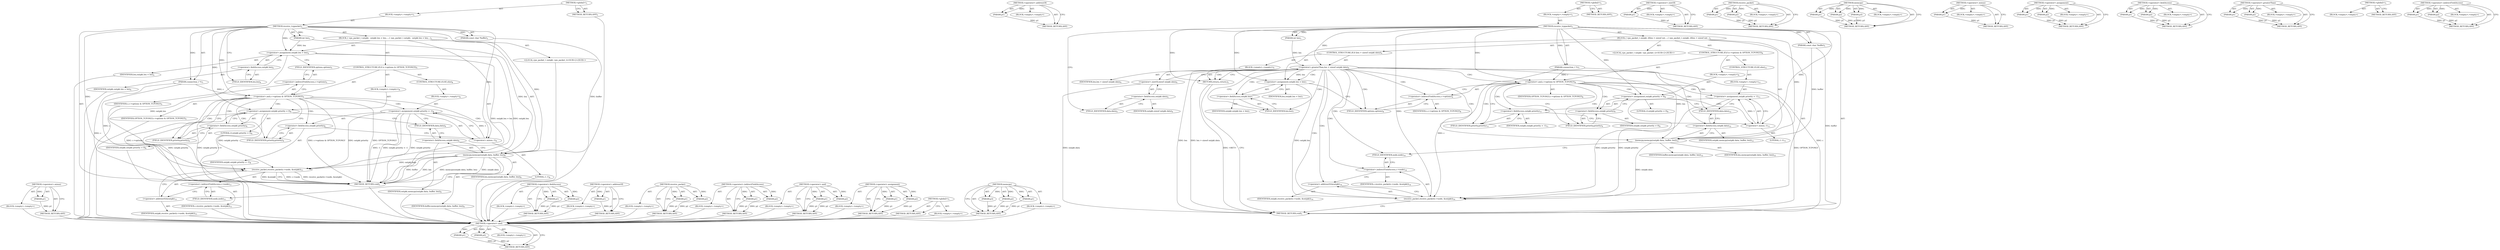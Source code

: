 digraph "&lt;operator&gt;.indirectFieldAccess" {
vulnerable_94 [label=<(METHOD,&lt;operator&gt;.minus)>];
vulnerable_95 [label=<(PARAM,p1)>];
vulnerable_96 [label=<(BLOCK,&lt;empty&gt;,&lt;empty&gt;)>];
vulnerable_97 [label=<(METHOD_RETURN,ANY)>];
vulnerable_6 [label=<(METHOD,&lt;global&gt;)<SUB>1</SUB>>];
vulnerable_7 [label=<(BLOCK,&lt;empty&gt;,&lt;empty&gt;)<SUB>1</SUB>>];
vulnerable_8 [label=<(METHOD,receive_tcppacket)<SUB>1</SUB>>];
vulnerable_9 [label=<(PARAM,connection_t *c)<SUB>1</SUB>>];
vulnerable_10 [label=<(PARAM,const char *buffer)<SUB>1</SUB>>];
vulnerable_11 [label=<(PARAM,int len)<SUB>1</SUB>>];
vulnerable_12 [label=<(BLOCK,{
 	vpn_packet_t outpkt;
 
 	outpkt.len = len;
...,{
 	vpn_packet_t outpkt;
 
 	outpkt.len = len;
...)<SUB>1</SUB>>];
vulnerable_13 [label="<(LOCAL,vpn_packet_t outpkt: vpn_packet_t)<SUB>2</SUB>>"];
vulnerable_14 [label=<(&lt;operator&gt;.assignment,outpkt.len = len)<SUB>4</SUB>>];
vulnerable_15 [label=<(&lt;operator&gt;.fieldAccess,outpkt.len)<SUB>4</SUB>>];
vulnerable_16 [label=<(IDENTIFIER,outpkt,outpkt.len = len)<SUB>4</SUB>>];
vulnerable_17 [label=<(FIELD_IDENTIFIER,len,len)<SUB>4</SUB>>];
vulnerable_18 [label=<(IDENTIFIER,len,outpkt.len = len)<SUB>4</SUB>>];
vulnerable_19 [label=<(CONTROL_STRUCTURE,IF,if (c-&gt;options &amp; OPTION_TCPONLY))<SUB>5</SUB>>];
vulnerable_20 [label=<(&lt;operator&gt;.and,c-&gt;options &amp; OPTION_TCPONLY)<SUB>5</SUB>>];
vulnerable_21 [label=<(&lt;operator&gt;.indirectFieldAccess,c-&gt;options)<SUB>5</SUB>>];
vulnerable_22 [label=<(IDENTIFIER,c,c-&gt;options &amp; OPTION_TCPONLY)<SUB>5</SUB>>];
vulnerable_23 [label=<(FIELD_IDENTIFIER,options,options)<SUB>5</SUB>>];
vulnerable_24 [label=<(IDENTIFIER,OPTION_TCPONLY,c-&gt;options &amp; OPTION_TCPONLY)<SUB>5</SUB>>];
vulnerable_25 [label=<(BLOCK,&lt;empty&gt;,&lt;empty&gt;)<SUB>6</SUB>>];
vulnerable_26 [label=<(&lt;operator&gt;.assignment,outpkt.priority = 0)<SUB>6</SUB>>];
vulnerable_27 [label=<(&lt;operator&gt;.fieldAccess,outpkt.priority)<SUB>6</SUB>>];
vulnerable_28 [label=<(IDENTIFIER,outpkt,outpkt.priority = 0)<SUB>6</SUB>>];
vulnerable_29 [label=<(FIELD_IDENTIFIER,priority,priority)<SUB>6</SUB>>];
vulnerable_30 [label=<(LITERAL,0,outpkt.priority = 0)<SUB>6</SUB>>];
vulnerable_31 [label=<(CONTROL_STRUCTURE,ELSE,else)<SUB>8</SUB>>];
vulnerable_32 [label=<(BLOCK,&lt;empty&gt;,&lt;empty&gt;)<SUB>8</SUB>>];
vulnerable_33 [label=<(&lt;operator&gt;.assignment,outpkt.priority = -1)<SUB>8</SUB>>];
vulnerable_34 [label=<(&lt;operator&gt;.fieldAccess,outpkt.priority)<SUB>8</SUB>>];
vulnerable_35 [label=<(IDENTIFIER,outpkt,outpkt.priority = -1)<SUB>8</SUB>>];
vulnerable_36 [label=<(FIELD_IDENTIFIER,priority,priority)<SUB>8</SUB>>];
vulnerable_37 [label=<(&lt;operator&gt;.minus,-1)<SUB>8</SUB>>];
vulnerable_38 [label=<(LITERAL,1,-1)<SUB>8</SUB>>];
vulnerable_39 [label=<(memcpy,memcpy(outpkt.data, buffer, len))<SUB>9</SUB>>];
vulnerable_40 [label=<(&lt;operator&gt;.fieldAccess,outpkt.data)<SUB>9</SUB>>];
vulnerable_41 [label=<(IDENTIFIER,outpkt,memcpy(outpkt.data, buffer, len))<SUB>9</SUB>>];
vulnerable_42 [label=<(FIELD_IDENTIFIER,data,data)<SUB>9</SUB>>];
vulnerable_43 [label=<(IDENTIFIER,buffer,memcpy(outpkt.data, buffer, len))<SUB>9</SUB>>];
vulnerable_44 [label=<(IDENTIFIER,len,memcpy(outpkt.data, buffer, len))<SUB>9</SUB>>];
vulnerable_45 [label=<(receive_packet,receive_packet(c-&gt;node, &amp;outpkt))<SUB>11</SUB>>];
vulnerable_46 [label=<(&lt;operator&gt;.indirectFieldAccess,c-&gt;node)<SUB>11</SUB>>];
vulnerable_47 [label=<(IDENTIFIER,c,receive_packet(c-&gt;node, &amp;outpkt))<SUB>11</SUB>>];
vulnerable_48 [label=<(FIELD_IDENTIFIER,node,node)<SUB>11</SUB>>];
vulnerable_49 [label=<(&lt;operator&gt;.addressOf,&amp;outpkt)<SUB>11</SUB>>];
vulnerable_50 [label=<(IDENTIFIER,outpkt,receive_packet(c-&gt;node, &amp;outpkt))<SUB>11</SUB>>];
vulnerable_51 [label=<(METHOD_RETURN,void)<SUB>1</SUB>>];
vulnerable_53 [label=<(METHOD_RETURN,ANY)<SUB>1</SUB>>];
vulnerable_79 [label=<(METHOD,&lt;operator&gt;.fieldAccess)>];
vulnerable_80 [label=<(PARAM,p1)>];
vulnerable_81 [label=<(PARAM,p2)>];
vulnerable_82 [label=<(BLOCK,&lt;empty&gt;,&lt;empty&gt;)>];
vulnerable_83 [label=<(METHOD_RETURN,ANY)>];
vulnerable_109 [label=<(METHOD,&lt;operator&gt;.addressOf)>];
vulnerable_110 [label=<(PARAM,p1)>];
vulnerable_111 [label=<(BLOCK,&lt;empty&gt;,&lt;empty&gt;)>];
vulnerable_112 [label=<(METHOD_RETURN,ANY)>];
vulnerable_104 [label=<(METHOD,receive_packet)>];
vulnerable_105 [label=<(PARAM,p1)>];
vulnerable_106 [label=<(PARAM,p2)>];
vulnerable_107 [label=<(BLOCK,&lt;empty&gt;,&lt;empty&gt;)>];
vulnerable_108 [label=<(METHOD_RETURN,ANY)>];
vulnerable_89 [label=<(METHOD,&lt;operator&gt;.indirectFieldAccess)>];
vulnerable_90 [label=<(PARAM,p1)>];
vulnerable_91 [label=<(PARAM,p2)>];
vulnerable_92 [label=<(BLOCK,&lt;empty&gt;,&lt;empty&gt;)>];
vulnerable_93 [label=<(METHOD_RETURN,ANY)>];
vulnerable_84 [label=<(METHOD,&lt;operator&gt;.and)>];
vulnerable_85 [label=<(PARAM,p1)>];
vulnerable_86 [label=<(PARAM,p2)>];
vulnerable_87 [label=<(BLOCK,&lt;empty&gt;,&lt;empty&gt;)>];
vulnerable_88 [label=<(METHOD_RETURN,ANY)>];
vulnerable_74 [label=<(METHOD,&lt;operator&gt;.assignment)>];
vulnerable_75 [label=<(PARAM,p1)>];
vulnerable_76 [label=<(PARAM,p2)>];
vulnerable_77 [label=<(BLOCK,&lt;empty&gt;,&lt;empty&gt;)>];
vulnerable_78 [label=<(METHOD_RETURN,ANY)>];
vulnerable_68 [label=<(METHOD,&lt;global&gt;)<SUB>1</SUB>>];
vulnerable_69 [label=<(BLOCK,&lt;empty&gt;,&lt;empty&gt;)>];
vulnerable_70 [label=<(METHOD_RETURN,ANY)>];
vulnerable_98 [label=<(METHOD,memcpy)>];
vulnerable_99 [label=<(PARAM,p1)>];
vulnerable_100 [label=<(PARAM,p2)>];
vulnerable_101 [label=<(PARAM,p3)>];
vulnerable_102 [label=<(BLOCK,&lt;empty&gt;,&lt;empty&gt;)>];
vulnerable_103 [label=<(METHOD_RETURN,ANY)>];
fixed_102 [label=<(METHOD,&lt;operator&gt;.and)>];
fixed_103 [label=<(PARAM,p1)>];
fixed_104 [label=<(PARAM,p2)>];
fixed_105 [label=<(BLOCK,&lt;empty&gt;,&lt;empty&gt;)>];
fixed_106 [label=<(METHOD_RETURN,ANY)>];
fixed_127 [label=<(METHOD,&lt;operator&gt;.addressOf)>];
fixed_128 [label=<(PARAM,p1)>];
fixed_129 [label=<(BLOCK,&lt;empty&gt;,&lt;empty&gt;)>];
fixed_130 [label=<(METHOD_RETURN,ANY)>];
fixed_6 [label=<(METHOD,&lt;global&gt;)<SUB>1</SUB>>];
fixed_7 [label=<(BLOCK,&lt;empty&gt;,&lt;empty&gt;)<SUB>1</SUB>>];
fixed_8 [label=<(METHOD,receive_tcppacket)<SUB>1</SUB>>];
fixed_9 [label=<(PARAM,connection_t *c)<SUB>1</SUB>>];
fixed_10 [label=<(PARAM,const char *buffer)<SUB>1</SUB>>];
fixed_11 [label=<(PARAM,int len)<SUB>1</SUB>>];
fixed_12 [label=<(BLOCK,{
 	vpn_packet_t outpkt;
 
	if(len &gt; sizeof out...,{
 	vpn_packet_t outpkt;
 
	if(len &gt; sizeof out...)<SUB>1</SUB>>];
fixed_13 [label="<(LOCAL,vpn_packet_t outpkt: vpn_packet_t)<SUB>2</SUB>>"];
fixed_14 [label=<(CONTROL_STRUCTURE,IF,if (len &gt; sizeof outpkt.data))<SUB>4</SUB>>];
fixed_15 [label=<(&lt;operator&gt;.greaterThan,len &gt; sizeof outpkt.data)<SUB>4</SUB>>];
fixed_16 [label=<(IDENTIFIER,len,len &gt; sizeof outpkt.data)<SUB>4</SUB>>];
fixed_17 [label=<(&lt;operator&gt;.sizeOf,sizeof outpkt.data)<SUB>4</SUB>>];
fixed_18 [label=<(&lt;operator&gt;.fieldAccess,outpkt.data)<SUB>4</SUB>>];
fixed_19 [label=<(IDENTIFIER,outpkt,sizeof outpkt.data)<SUB>4</SUB>>];
fixed_20 [label=<(FIELD_IDENTIFIER,data,data)<SUB>4</SUB>>];
fixed_21 [label=<(BLOCK,&lt;empty&gt;,&lt;empty&gt;)<SUB>5</SUB>>];
fixed_22 [label=<(RETURN,return;,return;)<SUB>5</SUB>>];
fixed_23 [label=<(&lt;operator&gt;.assignment,outpkt.len = len)<SUB>7</SUB>>];
fixed_24 [label=<(&lt;operator&gt;.fieldAccess,outpkt.len)<SUB>7</SUB>>];
fixed_25 [label=<(IDENTIFIER,outpkt,outpkt.len = len)<SUB>7</SUB>>];
fixed_26 [label=<(FIELD_IDENTIFIER,len,len)<SUB>7</SUB>>];
fixed_27 [label=<(IDENTIFIER,len,outpkt.len = len)<SUB>7</SUB>>];
fixed_28 [label=<(CONTROL_STRUCTURE,IF,if (c-&gt;options &amp; OPTION_TCPONLY))<SUB>8</SUB>>];
fixed_29 [label=<(&lt;operator&gt;.and,c-&gt;options &amp; OPTION_TCPONLY)<SUB>8</SUB>>];
fixed_30 [label=<(&lt;operator&gt;.indirectFieldAccess,c-&gt;options)<SUB>8</SUB>>];
fixed_31 [label=<(IDENTIFIER,c,c-&gt;options &amp; OPTION_TCPONLY)<SUB>8</SUB>>];
fixed_32 [label=<(FIELD_IDENTIFIER,options,options)<SUB>8</SUB>>];
fixed_33 [label=<(IDENTIFIER,OPTION_TCPONLY,c-&gt;options &amp; OPTION_TCPONLY)<SUB>8</SUB>>];
fixed_34 [label=<(BLOCK,&lt;empty&gt;,&lt;empty&gt;)<SUB>9</SUB>>];
fixed_35 [label=<(&lt;operator&gt;.assignment,outpkt.priority = 0)<SUB>9</SUB>>];
fixed_36 [label=<(&lt;operator&gt;.fieldAccess,outpkt.priority)<SUB>9</SUB>>];
fixed_37 [label=<(IDENTIFIER,outpkt,outpkt.priority = 0)<SUB>9</SUB>>];
fixed_38 [label=<(FIELD_IDENTIFIER,priority,priority)<SUB>9</SUB>>];
fixed_39 [label=<(LITERAL,0,outpkt.priority = 0)<SUB>9</SUB>>];
fixed_40 [label=<(CONTROL_STRUCTURE,ELSE,else)<SUB>11</SUB>>];
fixed_41 [label=<(BLOCK,&lt;empty&gt;,&lt;empty&gt;)<SUB>11</SUB>>];
fixed_42 [label=<(&lt;operator&gt;.assignment,outpkt.priority = -1)<SUB>11</SUB>>];
fixed_43 [label=<(&lt;operator&gt;.fieldAccess,outpkt.priority)<SUB>11</SUB>>];
fixed_44 [label=<(IDENTIFIER,outpkt,outpkt.priority = -1)<SUB>11</SUB>>];
fixed_45 [label=<(FIELD_IDENTIFIER,priority,priority)<SUB>11</SUB>>];
fixed_46 [label=<(&lt;operator&gt;.minus,-1)<SUB>11</SUB>>];
fixed_47 [label=<(LITERAL,1,-1)<SUB>11</SUB>>];
fixed_48 [label=<(memcpy,memcpy(outpkt.data, buffer, len))<SUB>12</SUB>>];
fixed_49 [label=<(&lt;operator&gt;.fieldAccess,outpkt.data)<SUB>12</SUB>>];
fixed_50 [label=<(IDENTIFIER,outpkt,memcpy(outpkt.data, buffer, len))<SUB>12</SUB>>];
fixed_51 [label=<(FIELD_IDENTIFIER,data,data)<SUB>12</SUB>>];
fixed_52 [label=<(IDENTIFIER,buffer,memcpy(outpkt.data, buffer, len))<SUB>12</SUB>>];
fixed_53 [label=<(IDENTIFIER,len,memcpy(outpkt.data, buffer, len))<SUB>12</SUB>>];
fixed_54 [label=<(receive_packet,receive_packet(c-&gt;node, &amp;outpkt))<SUB>14</SUB>>];
fixed_55 [label=<(&lt;operator&gt;.indirectFieldAccess,c-&gt;node)<SUB>14</SUB>>];
fixed_56 [label=<(IDENTIFIER,c,receive_packet(c-&gt;node, &amp;outpkt))<SUB>14</SUB>>];
fixed_57 [label=<(FIELD_IDENTIFIER,node,node)<SUB>14</SUB>>];
fixed_58 [label=<(&lt;operator&gt;.addressOf,&amp;outpkt)<SUB>14</SUB>>];
fixed_59 [label=<(IDENTIFIER,outpkt,receive_packet(c-&gt;node, &amp;outpkt))<SUB>14</SUB>>];
fixed_60 [label=<(METHOD_RETURN,void)<SUB>1</SUB>>];
fixed_62 [label=<(METHOD_RETURN,ANY)<SUB>1</SUB>>];
fixed_88 [label=<(METHOD,&lt;operator&gt;.sizeOf)>];
fixed_89 [label=<(PARAM,p1)>];
fixed_90 [label=<(BLOCK,&lt;empty&gt;,&lt;empty&gt;)>];
fixed_91 [label=<(METHOD_RETURN,ANY)>];
fixed_122 [label=<(METHOD,receive_packet)>];
fixed_123 [label=<(PARAM,p1)>];
fixed_124 [label=<(PARAM,p2)>];
fixed_125 [label=<(BLOCK,&lt;empty&gt;,&lt;empty&gt;)>];
fixed_126 [label=<(METHOD_RETURN,ANY)>];
fixed_116 [label=<(METHOD,memcpy)>];
fixed_117 [label=<(PARAM,p1)>];
fixed_118 [label=<(PARAM,p2)>];
fixed_119 [label=<(PARAM,p3)>];
fixed_120 [label=<(BLOCK,&lt;empty&gt;,&lt;empty&gt;)>];
fixed_121 [label=<(METHOD_RETURN,ANY)>];
fixed_112 [label=<(METHOD,&lt;operator&gt;.minus)>];
fixed_113 [label=<(PARAM,p1)>];
fixed_114 [label=<(BLOCK,&lt;empty&gt;,&lt;empty&gt;)>];
fixed_115 [label=<(METHOD_RETURN,ANY)>];
fixed_97 [label=<(METHOD,&lt;operator&gt;.assignment)>];
fixed_98 [label=<(PARAM,p1)>];
fixed_99 [label=<(PARAM,p2)>];
fixed_100 [label=<(BLOCK,&lt;empty&gt;,&lt;empty&gt;)>];
fixed_101 [label=<(METHOD_RETURN,ANY)>];
fixed_92 [label=<(METHOD,&lt;operator&gt;.fieldAccess)>];
fixed_93 [label=<(PARAM,p1)>];
fixed_94 [label=<(PARAM,p2)>];
fixed_95 [label=<(BLOCK,&lt;empty&gt;,&lt;empty&gt;)>];
fixed_96 [label=<(METHOD_RETURN,ANY)>];
fixed_83 [label=<(METHOD,&lt;operator&gt;.greaterThan)>];
fixed_84 [label=<(PARAM,p1)>];
fixed_85 [label=<(PARAM,p2)>];
fixed_86 [label=<(BLOCK,&lt;empty&gt;,&lt;empty&gt;)>];
fixed_87 [label=<(METHOD_RETURN,ANY)>];
fixed_77 [label=<(METHOD,&lt;global&gt;)<SUB>1</SUB>>];
fixed_78 [label=<(BLOCK,&lt;empty&gt;,&lt;empty&gt;)>];
fixed_79 [label=<(METHOD_RETURN,ANY)>];
fixed_107 [label=<(METHOD,&lt;operator&gt;.indirectFieldAccess)>];
fixed_108 [label=<(PARAM,p1)>];
fixed_109 [label=<(PARAM,p2)>];
fixed_110 [label=<(BLOCK,&lt;empty&gt;,&lt;empty&gt;)>];
fixed_111 [label=<(METHOD_RETURN,ANY)>];
vulnerable_94 -> vulnerable_95  [key=0, label="AST: "];
vulnerable_94 -> vulnerable_95  [key=1, label="DDG: "];
vulnerable_94 -> vulnerable_96  [key=0, label="AST: "];
vulnerable_94 -> vulnerable_97  [key=0, label="AST: "];
vulnerable_94 -> vulnerable_97  [key=1, label="CFG: "];
vulnerable_95 -> vulnerable_97  [key=0, label="DDG: p1"];
vulnerable_96 -> fixed_102  [key=0];
vulnerable_97 -> fixed_102  [key=0];
vulnerable_6 -> vulnerable_7  [key=0, label="AST: "];
vulnerable_6 -> vulnerable_53  [key=0, label="AST: "];
vulnerable_6 -> vulnerable_53  [key=1, label="CFG: "];
vulnerable_7 -> vulnerable_8  [key=0, label="AST: "];
vulnerable_8 -> vulnerable_9  [key=0, label="AST: "];
vulnerable_8 -> vulnerable_9  [key=1, label="DDG: "];
vulnerable_8 -> vulnerable_10  [key=0, label="AST: "];
vulnerable_8 -> vulnerable_10  [key=1, label="DDG: "];
vulnerable_8 -> vulnerable_11  [key=0, label="AST: "];
vulnerable_8 -> vulnerable_11  [key=1, label="DDG: "];
vulnerable_8 -> vulnerable_12  [key=0, label="AST: "];
vulnerable_8 -> vulnerable_51  [key=0, label="AST: "];
vulnerable_8 -> vulnerable_17  [key=0, label="CFG: "];
vulnerable_8 -> vulnerable_14  [key=0, label="DDG: "];
vulnerable_8 -> vulnerable_39  [key=0, label="DDG: "];
vulnerable_8 -> vulnerable_45  [key=0, label="DDG: "];
vulnerable_8 -> vulnerable_20  [key=0, label="DDG: "];
vulnerable_8 -> vulnerable_26  [key=0, label="DDG: "];
vulnerable_8 -> vulnerable_37  [key=0, label="DDG: "];
vulnerable_9 -> vulnerable_51  [key=0, label="DDG: c"];
vulnerable_9 -> vulnerable_45  [key=0, label="DDG: c"];
vulnerable_9 -> vulnerable_20  [key=0, label="DDG: c"];
vulnerable_10 -> vulnerable_39  [key=0, label="DDG: buffer"];
vulnerable_11 -> vulnerable_14  [key=0, label="DDG: len"];
vulnerable_11 -> vulnerable_39  [key=0, label="DDG: len"];
vulnerable_12 -> vulnerable_13  [key=0, label="AST: "];
vulnerable_12 -> vulnerable_14  [key=0, label="AST: "];
vulnerable_12 -> vulnerable_19  [key=0, label="AST: "];
vulnerable_12 -> vulnerable_39  [key=0, label="AST: "];
vulnerable_12 -> vulnerable_45  [key=0, label="AST: "];
vulnerable_13 -> fixed_102  [key=0];
vulnerable_14 -> vulnerable_15  [key=0, label="AST: "];
vulnerable_14 -> vulnerable_18  [key=0, label="AST: "];
vulnerable_14 -> vulnerable_23  [key=0, label="CFG: "];
vulnerable_14 -> vulnerable_51  [key=0, label="DDG: outpkt.len"];
vulnerable_14 -> vulnerable_51  [key=1, label="DDG: outpkt.len = len"];
vulnerable_14 -> vulnerable_45  [key=0, label="DDG: outpkt.len"];
vulnerable_15 -> vulnerable_16  [key=0, label="AST: "];
vulnerable_15 -> vulnerable_17  [key=0, label="AST: "];
vulnerable_15 -> vulnerable_14  [key=0, label="CFG: "];
vulnerable_16 -> fixed_102  [key=0];
vulnerable_17 -> vulnerable_15  [key=0, label="CFG: "];
vulnerable_18 -> fixed_102  [key=0];
vulnerable_19 -> vulnerable_20  [key=0, label="AST: "];
vulnerable_19 -> vulnerable_25  [key=0, label="AST: "];
vulnerable_19 -> vulnerable_31  [key=0, label="AST: "];
vulnerable_20 -> vulnerable_21  [key=0, label="AST: "];
vulnerable_20 -> vulnerable_24  [key=0, label="AST: "];
vulnerable_20 -> vulnerable_29  [key=0, label="CFG: "];
vulnerable_20 -> vulnerable_29  [key=1, label="CDG: "];
vulnerable_20 -> vulnerable_36  [key=0, label="CFG: "];
vulnerable_20 -> vulnerable_36  [key=1, label="CDG: "];
vulnerable_20 -> vulnerable_51  [key=0, label="DDG: c-&gt;options"];
vulnerable_20 -> vulnerable_51  [key=1, label="DDG: c-&gt;options &amp; OPTION_TCPONLY"];
vulnerable_20 -> vulnerable_51  [key=2, label="DDG: OPTION_TCPONLY"];
vulnerable_20 -> vulnerable_34  [key=0, label="CDG: "];
vulnerable_20 -> vulnerable_33  [key=0, label="CDG: "];
vulnerable_20 -> vulnerable_26  [key=0, label="CDG: "];
vulnerable_20 -> vulnerable_37  [key=0, label="CDG: "];
vulnerable_20 -> vulnerable_27  [key=0, label="CDG: "];
vulnerable_21 -> vulnerable_22  [key=0, label="AST: "];
vulnerable_21 -> vulnerable_23  [key=0, label="AST: "];
vulnerable_21 -> vulnerable_20  [key=0, label="CFG: "];
vulnerable_22 -> fixed_102  [key=0];
vulnerable_23 -> vulnerable_21  [key=0, label="CFG: "];
vulnerable_24 -> fixed_102  [key=0];
vulnerable_25 -> vulnerable_26  [key=0, label="AST: "];
vulnerable_26 -> vulnerable_27  [key=0, label="AST: "];
vulnerable_26 -> vulnerable_30  [key=0, label="AST: "];
vulnerable_26 -> vulnerable_42  [key=0, label="CFG: "];
vulnerable_26 -> vulnerable_51  [key=0, label="DDG: outpkt.priority"];
vulnerable_26 -> vulnerable_51  [key=1, label="DDG: outpkt.priority = 0"];
vulnerable_26 -> vulnerable_45  [key=0, label="DDG: outpkt.priority"];
vulnerable_27 -> vulnerable_28  [key=0, label="AST: "];
vulnerable_27 -> vulnerable_29  [key=0, label="AST: "];
vulnerable_27 -> vulnerable_26  [key=0, label="CFG: "];
vulnerable_28 -> fixed_102  [key=0];
vulnerable_29 -> vulnerable_27  [key=0, label="CFG: "];
vulnerable_30 -> fixed_102  [key=0];
vulnerable_31 -> vulnerable_32  [key=0, label="AST: "];
vulnerable_32 -> vulnerable_33  [key=0, label="AST: "];
vulnerable_33 -> vulnerable_34  [key=0, label="AST: "];
vulnerable_33 -> vulnerable_37  [key=0, label="AST: "];
vulnerable_33 -> vulnerable_42  [key=0, label="CFG: "];
vulnerable_33 -> vulnerable_51  [key=0, label="DDG: outpkt.priority"];
vulnerable_33 -> vulnerable_51  [key=1, label="DDG: -1"];
vulnerable_33 -> vulnerable_51  [key=2, label="DDG: outpkt.priority = -1"];
vulnerable_33 -> vulnerable_45  [key=0, label="DDG: outpkt.priority"];
vulnerable_34 -> vulnerable_35  [key=0, label="AST: "];
vulnerable_34 -> vulnerable_36  [key=0, label="AST: "];
vulnerable_34 -> vulnerable_37  [key=0, label="CFG: "];
vulnerable_35 -> fixed_102  [key=0];
vulnerable_36 -> vulnerable_34  [key=0, label="CFG: "];
vulnerable_37 -> vulnerable_38  [key=0, label="AST: "];
vulnerable_37 -> vulnerable_33  [key=0, label="CFG: "];
vulnerable_37 -> vulnerable_33  [key=1, label="DDG: 1"];
vulnerable_38 -> fixed_102  [key=0];
vulnerable_39 -> vulnerable_40  [key=0, label="AST: "];
vulnerable_39 -> vulnerable_43  [key=0, label="AST: "];
vulnerable_39 -> vulnerable_44  [key=0, label="AST: "];
vulnerable_39 -> vulnerable_48  [key=0, label="CFG: "];
vulnerable_39 -> vulnerable_51  [key=0, label="DDG: outpkt.data"];
vulnerable_39 -> vulnerable_51  [key=1, label="DDG: buffer"];
vulnerable_39 -> vulnerable_51  [key=2, label="DDG: len"];
vulnerable_39 -> vulnerable_51  [key=3, label="DDG: memcpy(outpkt.data, buffer, len)"];
vulnerable_39 -> vulnerable_45  [key=0, label="DDG: outpkt.data"];
vulnerable_40 -> vulnerable_41  [key=0, label="AST: "];
vulnerable_40 -> vulnerable_42  [key=0, label="AST: "];
vulnerable_40 -> vulnerable_39  [key=0, label="CFG: "];
vulnerable_41 -> fixed_102  [key=0];
vulnerable_42 -> vulnerable_40  [key=0, label="CFG: "];
vulnerable_43 -> fixed_102  [key=0];
vulnerable_44 -> fixed_102  [key=0];
vulnerable_45 -> vulnerable_46  [key=0, label="AST: "];
vulnerable_45 -> vulnerable_49  [key=0, label="AST: "];
vulnerable_45 -> vulnerable_51  [key=0, label="CFG: "];
vulnerable_45 -> vulnerable_51  [key=1, label="DDG: c-&gt;node"];
vulnerable_45 -> vulnerable_51  [key=2, label="DDG: &amp;outpkt"];
vulnerable_45 -> vulnerable_51  [key=3, label="DDG: receive_packet(c-&gt;node, &amp;outpkt)"];
vulnerable_46 -> vulnerable_47  [key=0, label="AST: "];
vulnerable_46 -> vulnerable_48  [key=0, label="AST: "];
vulnerable_46 -> vulnerable_49  [key=0, label="CFG: "];
vulnerable_47 -> fixed_102  [key=0];
vulnerable_48 -> vulnerable_46  [key=0, label="CFG: "];
vulnerable_49 -> vulnerable_50  [key=0, label="AST: "];
vulnerable_49 -> vulnerable_45  [key=0, label="CFG: "];
vulnerable_50 -> fixed_102  [key=0];
vulnerable_51 -> fixed_102  [key=0];
vulnerable_53 -> fixed_102  [key=0];
vulnerable_79 -> vulnerable_80  [key=0, label="AST: "];
vulnerable_79 -> vulnerable_80  [key=1, label="DDG: "];
vulnerable_79 -> vulnerable_82  [key=0, label="AST: "];
vulnerable_79 -> vulnerable_81  [key=0, label="AST: "];
vulnerable_79 -> vulnerable_81  [key=1, label="DDG: "];
vulnerable_79 -> vulnerable_83  [key=0, label="AST: "];
vulnerable_79 -> vulnerable_83  [key=1, label="CFG: "];
vulnerable_80 -> vulnerable_83  [key=0, label="DDG: p1"];
vulnerable_81 -> vulnerable_83  [key=0, label="DDG: p2"];
vulnerable_82 -> fixed_102  [key=0];
vulnerable_83 -> fixed_102  [key=0];
vulnerable_109 -> vulnerable_110  [key=0, label="AST: "];
vulnerable_109 -> vulnerable_110  [key=1, label="DDG: "];
vulnerable_109 -> vulnerable_111  [key=0, label="AST: "];
vulnerable_109 -> vulnerable_112  [key=0, label="AST: "];
vulnerable_109 -> vulnerable_112  [key=1, label="CFG: "];
vulnerable_110 -> vulnerable_112  [key=0, label="DDG: p1"];
vulnerable_111 -> fixed_102  [key=0];
vulnerable_112 -> fixed_102  [key=0];
vulnerable_104 -> vulnerable_105  [key=0, label="AST: "];
vulnerable_104 -> vulnerable_105  [key=1, label="DDG: "];
vulnerable_104 -> vulnerable_107  [key=0, label="AST: "];
vulnerable_104 -> vulnerable_106  [key=0, label="AST: "];
vulnerable_104 -> vulnerable_106  [key=1, label="DDG: "];
vulnerable_104 -> vulnerable_108  [key=0, label="AST: "];
vulnerable_104 -> vulnerable_108  [key=1, label="CFG: "];
vulnerable_105 -> vulnerable_108  [key=0, label="DDG: p1"];
vulnerable_106 -> vulnerable_108  [key=0, label="DDG: p2"];
vulnerable_107 -> fixed_102  [key=0];
vulnerable_108 -> fixed_102  [key=0];
vulnerable_89 -> vulnerable_90  [key=0, label="AST: "];
vulnerable_89 -> vulnerable_90  [key=1, label="DDG: "];
vulnerable_89 -> vulnerable_92  [key=0, label="AST: "];
vulnerable_89 -> vulnerable_91  [key=0, label="AST: "];
vulnerable_89 -> vulnerable_91  [key=1, label="DDG: "];
vulnerable_89 -> vulnerable_93  [key=0, label="AST: "];
vulnerable_89 -> vulnerable_93  [key=1, label="CFG: "];
vulnerable_90 -> vulnerable_93  [key=0, label="DDG: p1"];
vulnerable_91 -> vulnerable_93  [key=0, label="DDG: p2"];
vulnerable_92 -> fixed_102  [key=0];
vulnerable_93 -> fixed_102  [key=0];
vulnerable_84 -> vulnerable_85  [key=0, label="AST: "];
vulnerable_84 -> vulnerable_85  [key=1, label="DDG: "];
vulnerable_84 -> vulnerable_87  [key=0, label="AST: "];
vulnerable_84 -> vulnerable_86  [key=0, label="AST: "];
vulnerable_84 -> vulnerable_86  [key=1, label="DDG: "];
vulnerable_84 -> vulnerable_88  [key=0, label="AST: "];
vulnerable_84 -> vulnerable_88  [key=1, label="CFG: "];
vulnerable_85 -> vulnerable_88  [key=0, label="DDG: p1"];
vulnerable_86 -> vulnerable_88  [key=0, label="DDG: p2"];
vulnerable_87 -> fixed_102  [key=0];
vulnerable_88 -> fixed_102  [key=0];
vulnerable_74 -> vulnerable_75  [key=0, label="AST: "];
vulnerable_74 -> vulnerable_75  [key=1, label="DDG: "];
vulnerable_74 -> vulnerable_77  [key=0, label="AST: "];
vulnerable_74 -> vulnerable_76  [key=0, label="AST: "];
vulnerable_74 -> vulnerable_76  [key=1, label="DDG: "];
vulnerable_74 -> vulnerable_78  [key=0, label="AST: "];
vulnerable_74 -> vulnerable_78  [key=1, label="CFG: "];
vulnerable_75 -> vulnerable_78  [key=0, label="DDG: p1"];
vulnerable_76 -> vulnerable_78  [key=0, label="DDG: p2"];
vulnerable_77 -> fixed_102  [key=0];
vulnerable_78 -> fixed_102  [key=0];
vulnerable_68 -> vulnerable_69  [key=0, label="AST: "];
vulnerable_68 -> vulnerable_70  [key=0, label="AST: "];
vulnerable_68 -> vulnerable_70  [key=1, label="CFG: "];
vulnerable_69 -> fixed_102  [key=0];
vulnerable_70 -> fixed_102  [key=0];
vulnerable_98 -> vulnerable_99  [key=0, label="AST: "];
vulnerable_98 -> vulnerable_99  [key=1, label="DDG: "];
vulnerable_98 -> vulnerable_102  [key=0, label="AST: "];
vulnerable_98 -> vulnerable_100  [key=0, label="AST: "];
vulnerable_98 -> vulnerable_100  [key=1, label="DDG: "];
vulnerable_98 -> vulnerable_103  [key=0, label="AST: "];
vulnerable_98 -> vulnerable_103  [key=1, label="CFG: "];
vulnerable_98 -> vulnerable_101  [key=0, label="AST: "];
vulnerable_98 -> vulnerable_101  [key=1, label="DDG: "];
vulnerable_99 -> vulnerable_103  [key=0, label="DDG: p1"];
vulnerable_100 -> vulnerable_103  [key=0, label="DDG: p2"];
vulnerable_101 -> vulnerable_103  [key=0, label="DDG: p3"];
vulnerable_102 -> fixed_102  [key=0];
vulnerable_103 -> fixed_102  [key=0];
fixed_102 -> fixed_103  [key=0, label="AST: "];
fixed_102 -> fixed_103  [key=1, label="DDG: "];
fixed_102 -> fixed_105  [key=0, label="AST: "];
fixed_102 -> fixed_104  [key=0, label="AST: "];
fixed_102 -> fixed_104  [key=1, label="DDG: "];
fixed_102 -> fixed_106  [key=0, label="AST: "];
fixed_102 -> fixed_106  [key=1, label="CFG: "];
fixed_103 -> fixed_106  [key=0, label="DDG: p1"];
fixed_104 -> fixed_106  [key=0, label="DDG: p2"];
fixed_127 -> fixed_128  [key=0, label="AST: "];
fixed_127 -> fixed_128  [key=1, label="DDG: "];
fixed_127 -> fixed_129  [key=0, label="AST: "];
fixed_127 -> fixed_130  [key=0, label="AST: "];
fixed_127 -> fixed_130  [key=1, label="CFG: "];
fixed_128 -> fixed_130  [key=0, label="DDG: p1"];
fixed_6 -> fixed_7  [key=0, label="AST: "];
fixed_6 -> fixed_62  [key=0, label="AST: "];
fixed_6 -> fixed_62  [key=1, label="CFG: "];
fixed_7 -> fixed_8  [key=0, label="AST: "];
fixed_8 -> fixed_9  [key=0, label="AST: "];
fixed_8 -> fixed_9  [key=1, label="DDG: "];
fixed_8 -> fixed_10  [key=0, label="AST: "];
fixed_8 -> fixed_10  [key=1, label="DDG: "];
fixed_8 -> fixed_11  [key=0, label="AST: "];
fixed_8 -> fixed_11  [key=1, label="DDG: "];
fixed_8 -> fixed_12  [key=0, label="AST: "];
fixed_8 -> fixed_60  [key=0, label="AST: "];
fixed_8 -> fixed_20  [key=0, label="CFG: "];
fixed_8 -> fixed_23  [key=0, label="DDG: "];
fixed_8 -> fixed_48  [key=0, label="DDG: "];
fixed_8 -> fixed_54  [key=0, label="DDG: "];
fixed_8 -> fixed_15  [key=0, label="DDG: "];
fixed_8 -> fixed_22  [key=0, label="DDG: "];
fixed_8 -> fixed_29  [key=0, label="DDG: "];
fixed_8 -> fixed_35  [key=0, label="DDG: "];
fixed_8 -> fixed_46  [key=0, label="DDG: "];
fixed_9 -> fixed_60  [key=0, label="DDG: c"];
fixed_9 -> fixed_54  [key=0, label="DDG: c"];
fixed_9 -> fixed_29  [key=0, label="DDG: c"];
fixed_10 -> fixed_60  [key=0, label="DDG: buffer"];
fixed_10 -> fixed_48  [key=0, label="DDG: buffer"];
fixed_11 -> fixed_15  [key=0, label="DDG: len"];
fixed_12 -> fixed_13  [key=0, label="AST: "];
fixed_12 -> fixed_14  [key=0, label="AST: "];
fixed_12 -> fixed_23  [key=0, label="AST: "];
fixed_12 -> fixed_28  [key=0, label="AST: "];
fixed_12 -> fixed_48  [key=0, label="AST: "];
fixed_12 -> fixed_54  [key=0, label="AST: "];
fixed_14 -> fixed_15  [key=0, label="AST: "];
fixed_14 -> fixed_21  [key=0, label="AST: "];
fixed_15 -> fixed_16  [key=0, label="AST: "];
fixed_15 -> fixed_17  [key=0, label="AST: "];
fixed_15 -> fixed_22  [key=0, label="CFG: "];
fixed_15 -> fixed_22  [key=1, label="CDG: "];
fixed_15 -> fixed_26  [key=0, label="CFG: "];
fixed_15 -> fixed_26  [key=1, label="CDG: "];
fixed_15 -> fixed_60  [key=0, label="DDG: len"];
fixed_15 -> fixed_60  [key=1, label="DDG: len &gt; sizeof outpkt.data"];
fixed_15 -> fixed_23  [key=0, label="DDG: len"];
fixed_15 -> fixed_23  [key=1, label="CDG: "];
fixed_15 -> fixed_48  [key=0, label="DDG: len"];
fixed_15 -> fixed_48  [key=1, label="CDG: "];
fixed_15 -> fixed_24  [key=0, label="CDG: "];
fixed_15 -> fixed_30  [key=0, label="CDG: "];
fixed_15 -> fixed_32  [key=0, label="CDG: "];
fixed_15 -> fixed_58  [key=0, label="CDG: "];
fixed_15 -> fixed_49  [key=0, label="CDG: "];
fixed_15 -> fixed_51  [key=0, label="CDG: "];
fixed_15 -> fixed_57  [key=0, label="CDG: "];
fixed_15 -> fixed_29  [key=0, label="CDG: "];
fixed_15 -> fixed_55  [key=0, label="CDG: "];
fixed_15 -> fixed_54  [key=0, label="CDG: "];
fixed_17 -> fixed_18  [key=0, label="AST: "];
fixed_17 -> fixed_15  [key=0, label="CFG: "];
fixed_17 -> fixed_60  [key=0, label="DDG: outpkt.data"];
fixed_18 -> fixed_19  [key=0, label="AST: "];
fixed_18 -> fixed_20  [key=0, label="AST: "];
fixed_18 -> fixed_17  [key=0, label="CFG: "];
fixed_20 -> fixed_18  [key=0, label="CFG: "];
fixed_21 -> fixed_22  [key=0, label="AST: "];
fixed_22 -> fixed_60  [key=0, label="CFG: "];
fixed_22 -> fixed_60  [key=1, label="DDG: &lt;RET&gt;"];
fixed_23 -> fixed_24  [key=0, label="AST: "];
fixed_23 -> fixed_27  [key=0, label="AST: "];
fixed_23 -> fixed_32  [key=0, label="CFG: "];
fixed_23 -> fixed_54  [key=0, label="DDG: outpkt.len"];
fixed_24 -> fixed_25  [key=0, label="AST: "];
fixed_24 -> fixed_26  [key=0, label="AST: "];
fixed_24 -> fixed_23  [key=0, label="CFG: "];
fixed_26 -> fixed_24  [key=0, label="CFG: "];
fixed_28 -> fixed_29  [key=0, label="AST: "];
fixed_28 -> fixed_34  [key=0, label="AST: "];
fixed_28 -> fixed_40  [key=0, label="AST: "];
fixed_29 -> fixed_30  [key=0, label="AST: "];
fixed_29 -> fixed_33  [key=0, label="AST: "];
fixed_29 -> fixed_38  [key=0, label="CFG: "];
fixed_29 -> fixed_38  [key=1, label="CDG: "];
fixed_29 -> fixed_45  [key=0, label="CFG: "];
fixed_29 -> fixed_45  [key=1, label="CDG: "];
fixed_29 -> fixed_60  [key=0, label="DDG: OPTION_TCPONLY"];
fixed_29 -> fixed_42  [key=0, label="CDG: "];
fixed_29 -> fixed_36  [key=0, label="CDG: "];
fixed_29 -> fixed_46  [key=0, label="CDG: "];
fixed_29 -> fixed_35  [key=0, label="CDG: "];
fixed_29 -> fixed_43  [key=0, label="CDG: "];
fixed_30 -> fixed_31  [key=0, label="AST: "];
fixed_30 -> fixed_32  [key=0, label="AST: "];
fixed_30 -> fixed_29  [key=0, label="CFG: "];
fixed_32 -> fixed_30  [key=0, label="CFG: "];
fixed_34 -> fixed_35  [key=0, label="AST: "];
fixed_35 -> fixed_36  [key=0, label="AST: "];
fixed_35 -> fixed_39  [key=0, label="AST: "];
fixed_35 -> fixed_51  [key=0, label="CFG: "];
fixed_35 -> fixed_54  [key=0, label="DDG: outpkt.priority"];
fixed_36 -> fixed_37  [key=0, label="AST: "];
fixed_36 -> fixed_38  [key=0, label="AST: "];
fixed_36 -> fixed_35  [key=0, label="CFG: "];
fixed_38 -> fixed_36  [key=0, label="CFG: "];
fixed_40 -> fixed_41  [key=0, label="AST: "];
fixed_41 -> fixed_42  [key=0, label="AST: "];
fixed_42 -> fixed_43  [key=0, label="AST: "];
fixed_42 -> fixed_46  [key=0, label="AST: "];
fixed_42 -> fixed_51  [key=0, label="CFG: "];
fixed_42 -> fixed_54  [key=0, label="DDG: outpkt.priority"];
fixed_43 -> fixed_44  [key=0, label="AST: "];
fixed_43 -> fixed_45  [key=0, label="AST: "];
fixed_43 -> fixed_46  [key=0, label="CFG: "];
fixed_45 -> fixed_43  [key=0, label="CFG: "];
fixed_46 -> fixed_47  [key=0, label="AST: "];
fixed_46 -> fixed_42  [key=0, label="CFG: "];
fixed_46 -> fixed_42  [key=1, label="DDG: 1"];
fixed_48 -> fixed_49  [key=0, label="AST: "];
fixed_48 -> fixed_52  [key=0, label="AST: "];
fixed_48 -> fixed_53  [key=0, label="AST: "];
fixed_48 -> fixed_57  [key=0, label="CFG: "];
fixed_48 -> fixed_54  [key=0, label="DDG: outpkt.data"];
fixed_49 -> fixed_50  [key=0, label="AST: "];
fixed_49 -> fixed_51  [key=0, label="AST: "];
fixed_49 -> fixed_48  [key=0, label="CFG: "];
fixed_51 -> fixed_49  [key=0, label="CFG: "];
fixed_54 -> fixed_55  [key=0, label="AST: "];
fixed_54 -> fixed_58  [key=0, label="AST: "];
fixed_54 -> fixed_60  [key=0, label="CFG: "];
fixed_55 -> fixed_56  [key=0, label="AST: "];
fixed_55 -> fixed_57  [key=0, label="AST: "];
fixed_55 -> fixed_58  [key=0, label="CFG: "];
fixed_57 -> fixed_55  [key=0, label="CFG: "];
fixed_58 -> fixed_59  [key=0, label="AST: "];
fixed_58 -> fixed_54  [key=0, label="CFG: "];
fixed_88 -> fixed_89  [key=0, label="AST: "];
fixed_88 -> fixed_89  [key=1, label="DDG: "];
fixed_88 -> fixed_90  [key=0, label="AST: "];
fixed_88 -> fixed_91  [key=0, label="AST: "];
fixed_88 -> fixed_91  [key=1, label="CFG: "];
fixed_89 -> fixed_91  [key=0, label="DDG: p1"];
fixed_122 -> fixed_123  [key=0, label="AST: "];
fixed_122 -> fixed_123  [key=1, label="DDG: "];
fixed_122 -> fixed_125  [key=0, label="AST: "];
fixed_122 -> fixed_124  [key=0, label="AST: "];
fixed_122 -> fixed_124  [key=1, label="DDG: "];
fixed_122 -> fixed_126  [key=0, label="AST: "];
fixed_122 -> fixed_126  [key=1, label="CFG: "];
fixed_123 -> fixed_126  [key=0, label="DDG: p1"];
fixed_124 -> fixed_126  [key=0, label="DDG: p2"];
fixed_116 -> fixed_117  [key=0, label="AST: "];
fixed_116 -> fixed_117  [key=1, label="DDG: "];
fixed_116 -> fixed_120  [key=0, label="AST: "];
fixed_116 -> fixed_118  [key=0, label="AST: "];
fixed_116 -> fixed_118  [key=1, label="DDG: "];
fixed_116 -> fixed_121  [key=0, label="AST: "];
fixed_116 -> fixed_121  [key=1, label="CFG: "];
fixed_116 -> fixed_119  [key=0, label="AST: "];
fixed_116 -> fixed_119  [key=1, label="DDG: "];
fixed_117 -> fixed_121  [key=0, label="DDG: p1"];
fixed_118 -> fixed_121  [key=0, label="DDG: p2"];
fixed_119 -> fixed_121  [key=0, label="DDG: p3"];
fixed_112 -> fixed_113  [key=0, label="AST: "];
fixed_112 -> fixed_113  [key=1, label="DDG: "];
fixed_112 -> fixed_114  [key=0, label="AST: "];
fixed_112 -> fixed_115  [key=0, label="AST: "];
fixed_112 -> fixed_115  [key=1, label="CFG: "];
fixed_113 -> fixed_115  [key=0, label="DDG: p1"];
fixed_97 -> fixed_98  [key=0, label="AST: "];
fixed_97 -> fixed_98  [key=1, label="DDG: "];
fixed_97 -> fixed_100  [key=0, label="AST: "];
fixed_97 -> fixed_99  [key=0, label="AST: "];
fixed_97 -> fixed_99  [key=1, label="DDG: "];
fixed_97 -> fixed_101  [key=0, label="AST: "];
fixed_97 -> fixed_101  [key=1, label="CFG: "];
fixed_98 -> fixed_101  [key=0, label="DDG: p1"];
fixed_99 -> fixed_101  [key=0, label="DDG: p2"];
fixed_92 -> fixed_93  [key=0, label="AST: "];
fixed_92 -> fixed_93  [key=1, label="DDG: "];
fixed_92 -> fixed_95  [key=0, label="AST: "];
fixed_92 -> fixed_94  [key=0, label="AST: "];
fixed_92 -> fixed_94  [key=1, label="DDG: "];
fixed_92 -> fixed_96  [key=0, label="AST: "];
fixed_92 -> fixed_96  [key=1, label="CFG: "];
fixed_93 -> fixed_96  [key=0, label="DDG: p1"];
fixed_94 -> fixed_96  [key=0, label="DDG: p2"];
fixed_83 -> fixed_84  [key=0, label="AST: "];
fixed_83 -> fixed_84  [key=1, label="DDG: "];
fixed_83 -> fixed_86  [key=0, label="AST: "];
fixed_83 -> fixed_85  [key=0, label="AST: "];
fixed_83 -> fixed_85  [key=1, label="DDG: "];
fixed_83 -> fixed_87  [key=0, label="AST: "];
fixed_83 -> fixed_87  [key=1, label="CFG: "];
fixed_84 -> fixed_87  [key=0, label="DDG: p1"];
fixed_85 -> fixed_87  [key=0, label="DDG: p2"];
fixed_77 -> fixed_78  [key=0, label="AST: "];
fixed_77 -> fixed_79  [key=0, label="AST: "];
fixed_77 -> fixed_79  [key=1, label="CFG: "];
fixed_107 -> fixed_108  [key=0, label="AST: "];
fixed_107 -> fixed_108  [key=1, label="DDG: "];
fixed_107 -> fixed_110  [key=0, label="AST: "];
fixed_107 -> fixed_109  [key=0, label="AST: "];
fixed_107 -> fixed_109  [key=1, label="DDG: "];
fixed_107 -> fixed_111  [key=0, label="AST: "];
fixed_107 -> fixed_111  [key=1, label="CFG: "];
fixed_108 -> fixed_111  [key=0, label="DDG: p1"];
fixed_109 -> fixed_111  [key=0, label="DDG: p2"];
}

